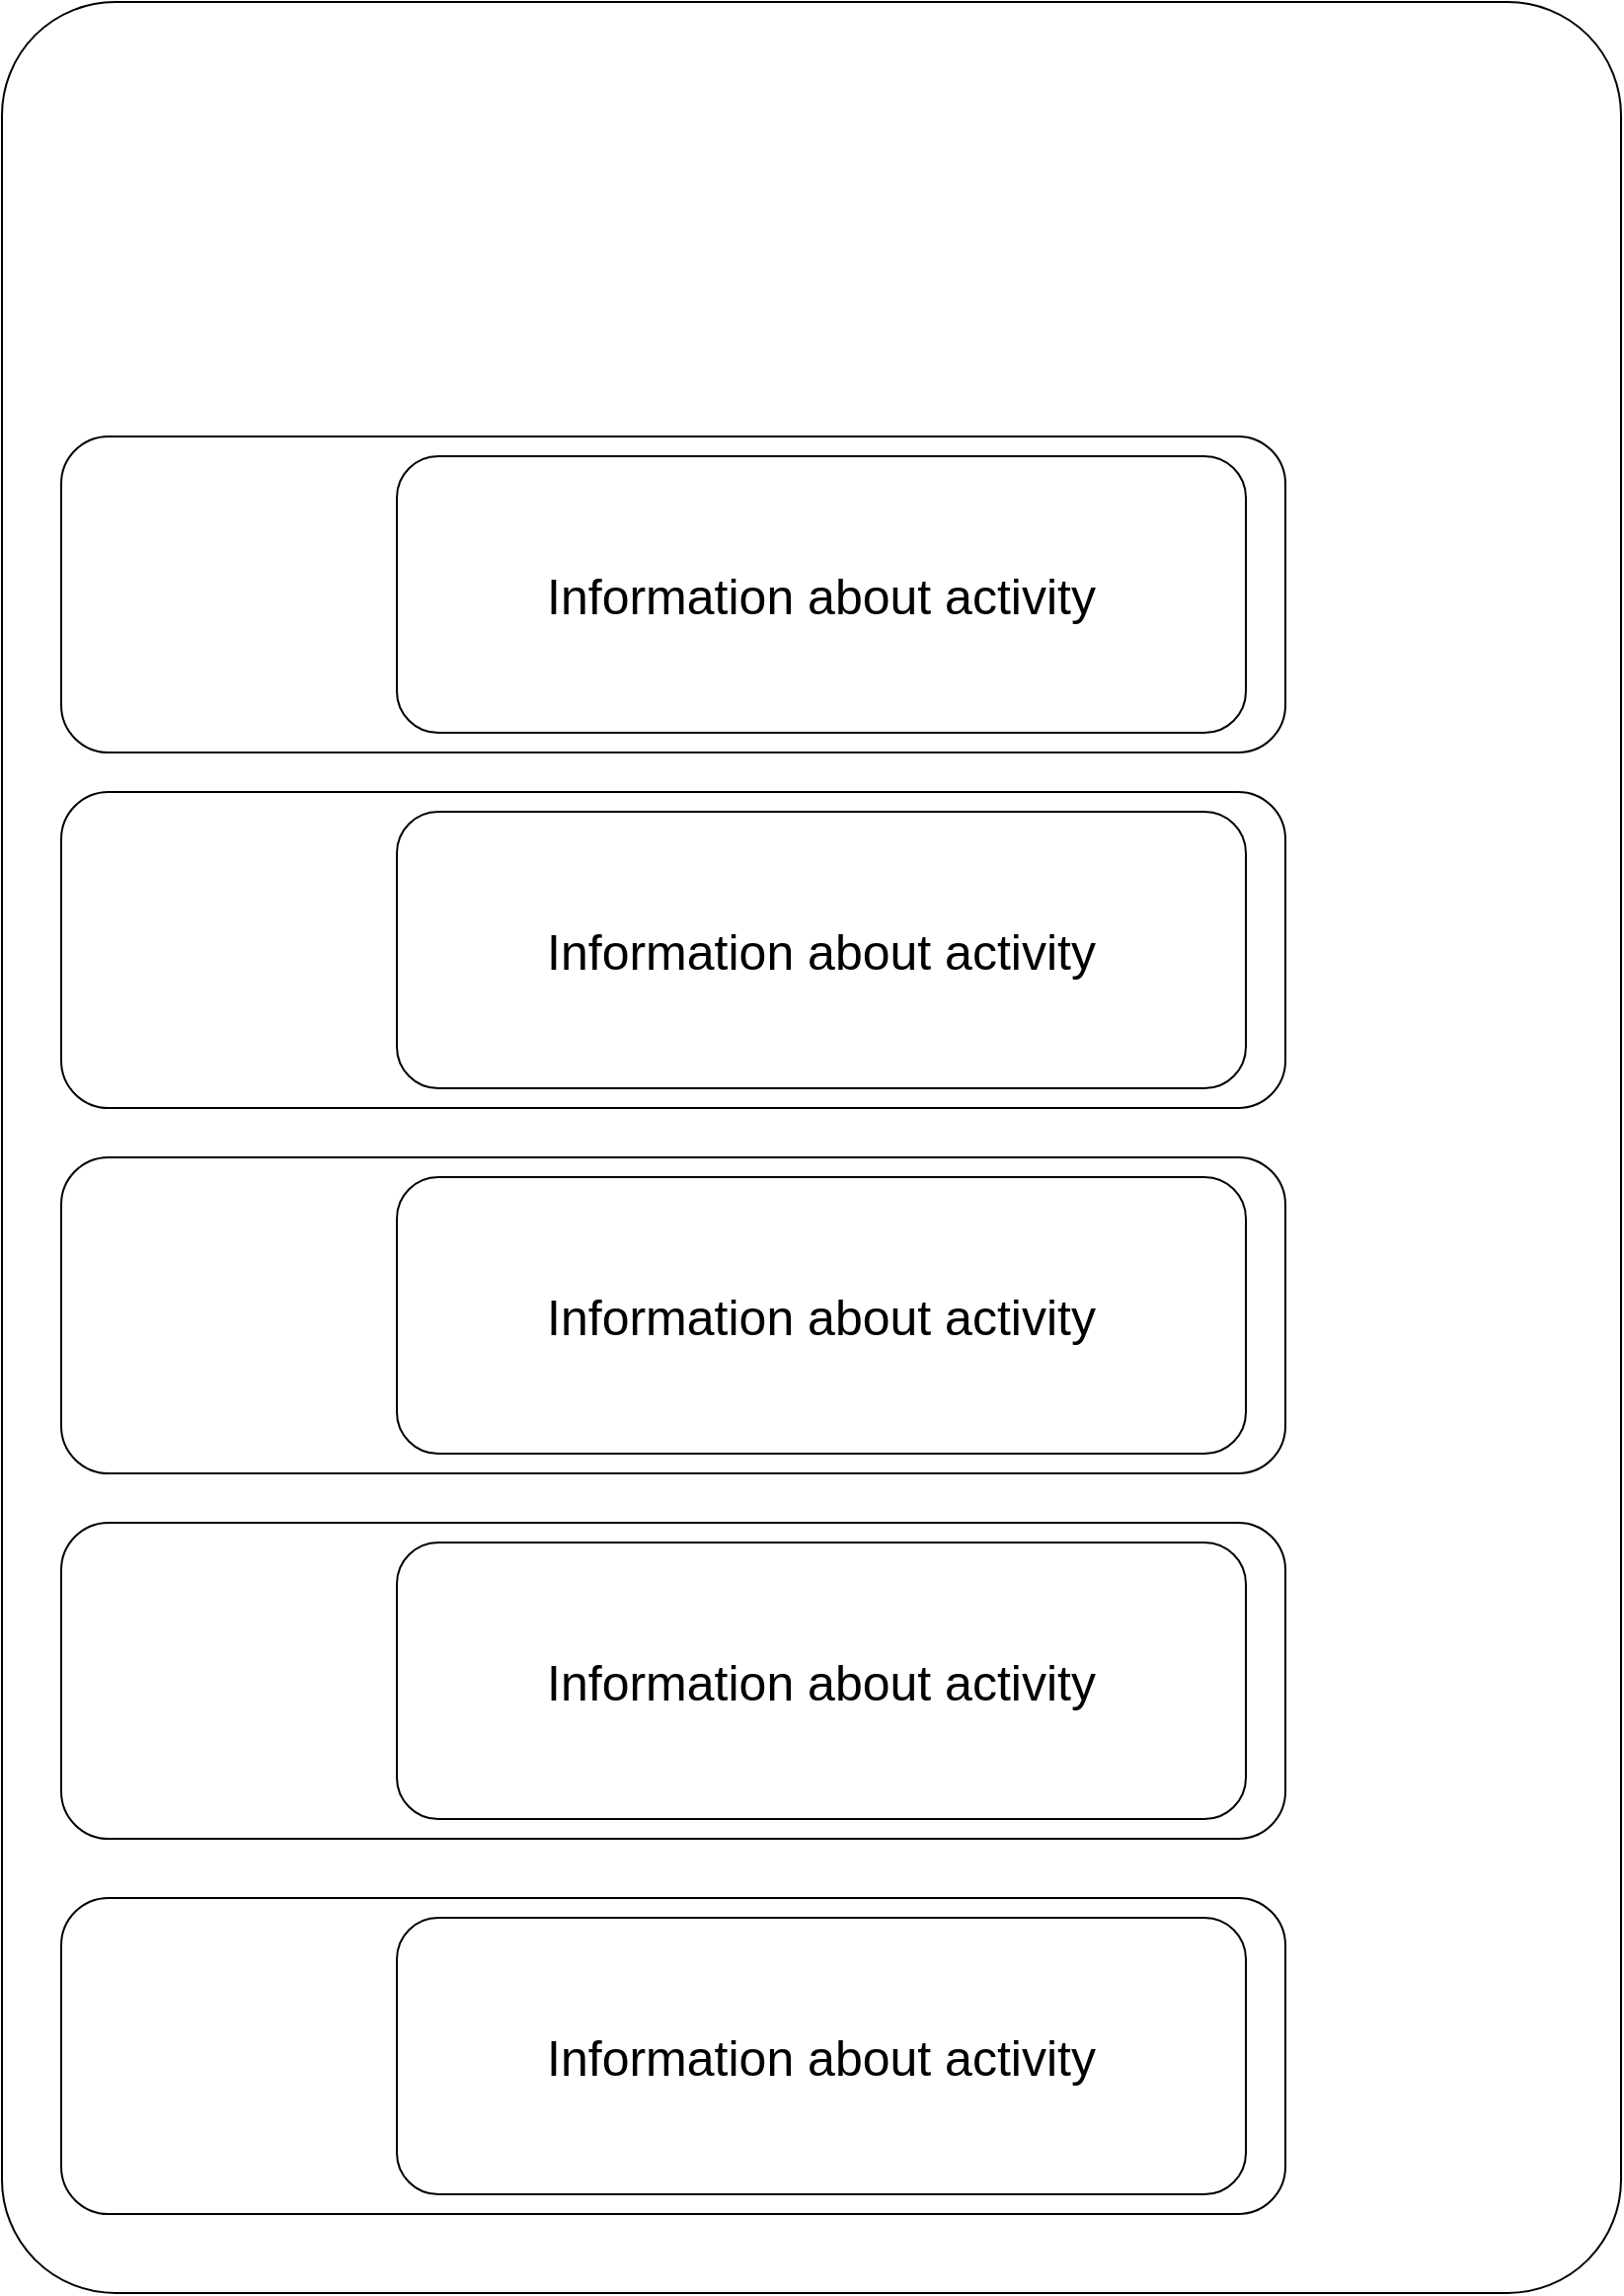 <mxfile version="24.0.5" type="device">
  <diagram name="Page-1" id="f1b7ffb7-ca1e-a977-7cf5-a751b3c06c05">
    <mxGraphModel dx="2607" dy="1342" grid="1" gridSize="10" guides="1" tooltips="1" connect="1" arrows="1" fold="1" page="1" pageScale="1" pageWidth="826" pageHeight="1169" background="none" math="0" shadow="0">
      <root>
        <mxCell id="0" />
        <mxCell id="1" parent="0" />
        <mxCell id="dO-Ke5plsGIxC5qf2pMP-61" value="" style="rounded=1;whiteSpace=wrap;html=1;arcSize=7;" vertex="1" parent="1">
          <mxGeometry width="820" height="1160" as="geometry" />
        </mxCell>
        <mxCell id="dO-Ke5plsGIxC5qf2pMP-62" value="" style="rounded=1;whiteSpace=wrap;html=1;" vertex="1" parent="1">
          <mxGeometry x="30" y="220" width="620" height="160" as="geometry" />
        </mxCell>
        <mxCell id="dO-Ke5plsGIxC5qf2pMP-63" value="&lt;font style=&quot;font-size: 25px;&quot;&gt;Information about activity&lt;/font&gt;" style="rounded=1;whiteSpace=wrap;html=1;" vertex="1" parent="1">
          <mxGeometry x="200" y="230" width="430" height="140" as="geometry" />
        </mxCell>
        <mxCell id="dO-Ke5plsGIxC5qf2pMP-65" value="" style="rounded=1;whiteSpace=wrap;html=1;" vertex="1" parent="1">
          <mxGeometry x="30" y="400" width="620" height="160" as="geometry" />
        </mxCell>
        <mxCell id="dO-Ke5plsGIxC5qf2pMP-66" value="&lt;font style=&quot;font-size: 25px;&quot;&gt;Information about activity&lt;/font&gt;" style="rounded=1;whiteSpace=wrap;html=1;" vertex="1" parent="1">
          <mxGeometry x="200" y="410" width="430" height="140" as="geometry" />
        </mxCell>
        <mxCell id="dO-Ke5plsGIxC5qf2pMP-67" value="" style="rounded=1;whiteSpace=wrap;html=1;" vertex="1" parent="1">
          <mxGeometry x="30" y="585" width="620" height="160" as="geometry" />
        </mxCell>
        <mxCell id="dO-Ke5plsGIxC5qf2pMP-68" value="&lt;font style=&quot;font-size: 25px;&quot;&gt;Information about activity&lt;/font&gt;" style="rounded=1;whiteSpace=wrap;html=1;" vertex="1" parent="1">
          <mxGeometry x="200" y="595" width="430" height="140" as="geometry" />
        </mxCell>
        <mxCell id="dO-Ke5plsGIxC5qf2pMP-69" value="" style="rounded=1;whiteSpace=wrap;html=1;" vertex="1" parent="1">
          <mxGeometry x="30" y="770" width="620" height="160" as="geometry" />
        </mxCell>
        <mxCell id="dO-Ke5plsGIxC5qf2pMP-70" value="&lt;font style=&quot;font-size: 25px;&quot;&gt;Information about activity&lt;/font&gt;" style="rounded=1;whiteSpace=wrap;html=1;" vertex="1" parent="1">
          <mxGeometry x="200" y="780" width="430" height="140" as="geometry" />
        </mxCell>
        <mxCell id="dO-Ke5plsGIxC5qf2pMP-71" value="" style="rounded=1;whiteSpace=wrap;html=1;" vertex="1" parent="1">
          <mxGeometry x="30" y="960" width="620" height="160" as="geometry" />
        </mxCell>
        <mxCell id="dO-Ke5plsGIxC5qf2pMP-72" value="&lt;font style=&quot;font-size: 25px;&quot;&gt;Information about activity&lt;/font&gt;" style="rounded=1;whiteSpace=wrap;html=1;" vertex="1" parent="1">
          <mxGeometry x="200" y="970" width="430" height="140" as="geometry" />
        </mxCell>
      </root>
    </mxGraphModel>
  </diagram>
</mxfile>
